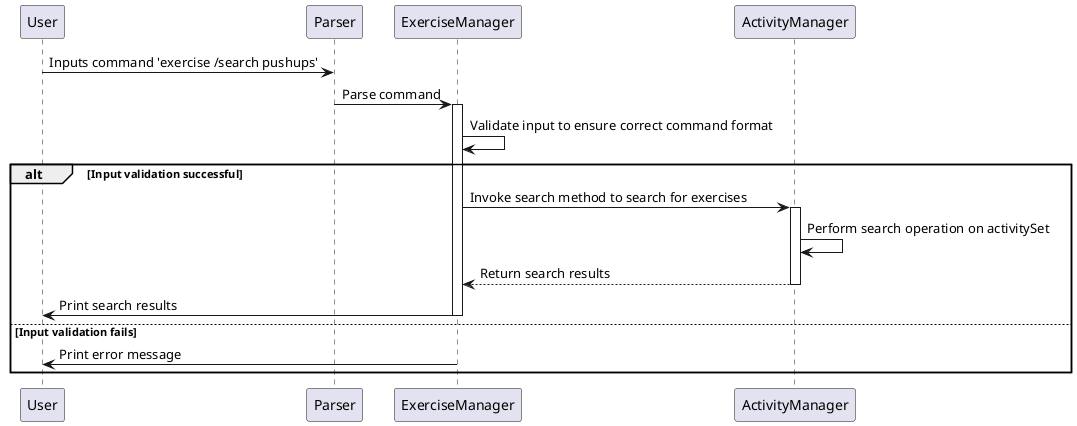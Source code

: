 @startuml SequenceDiagram

participant User
participant Parser
participant ExerciseManager
participant ActivityManager

User -> Parser: Inputs command 'exercise /search pushups'
Parser -> ExerciseManager: Parse command
activate ExerciseManager
ExerciseManager -> ExerciseManager: Validate input to ensure correct command format
alt Input validation successful
    ExerciseManager -> ActivityManager: Invoke search method to search for exercises
    activate ActivityManager
    ActivityManager -> ActivityManager: Perform search operation on activitySet
    ActivityManager --> ExerciseManager: Return search results
    deactivate ActivityManager
    ExerciseManager -> User: Print search results
    deactivate ExerciseManager
else Input validation fails
    ExerciseManager -> User: Print error message
end

@enduml
